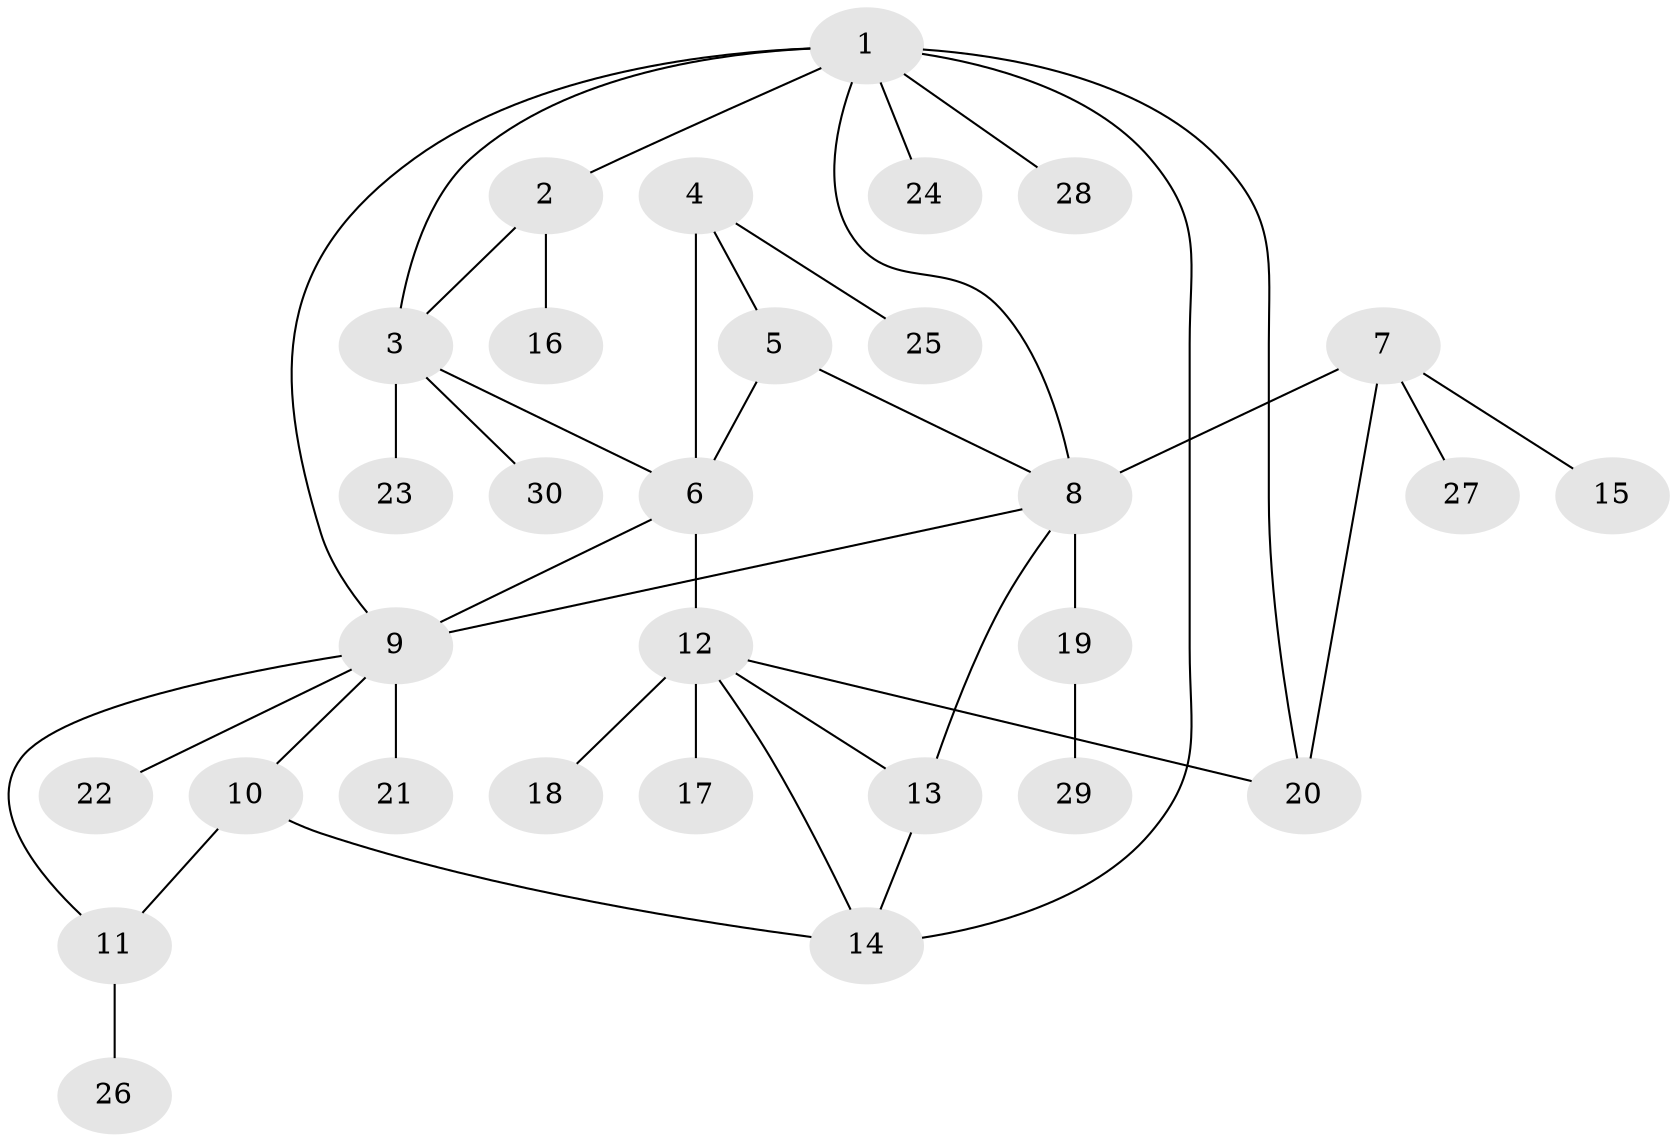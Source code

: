 // original degree distribution, {9: 0.015151515151515152, 3: 0.045454545454545456, 6: 0.030303030303030304, 5: 0.06060606060606061, 4: 0.06060606060606061, 8: 0.030303030303030304, 10: 0.015151515151515152, 2: 0.22727272727272727, 1: 0.5151515151515151}
// Generated by graph-tools (version 1.1) at 2025/52/03/04/25 22:52:22]
// undirected, 30 vertices, 41 edges
graph export_dot {
  node [color=gray90,style=filled];
  1;
  2;
  3;
  4;
  5;
  6;
  7;
  8;
  9;
  10;
  11;
  12;
  13;
  14;
  15;
  16;
  17;
  18;
  19;
  20;
  21;
  22;
  23;
  24;
  25;
  26;
  27;
  28;
  29;
  30;
  1 -- 2 [weight=1.0];
  1 -- 3 [weight=1.0];
  1 -- 8 [weight=1.0];
  1 -- 9 [weight=1.0];
  1 -- 14 [weight=1.0];
  1 -- 20 [weight=1.0];
  1 -- 24 [weight=1.0];
  1 -- 28 [weight=1.0];
  2 -- 3 [weight=1.0];
  2 -- 16 [weight=3.0];
  3 -- 6 [weight=1.0];
  3 -- 23 [weight=1.0];
  3 -- 30 [weight=1.0];
  4 -- 5 [weight=1.0];
  4 -- 6 [weight=1.0];
  4 -- 25 [weight=2.0];
  5 -- 6 [weight=1.0];
  5 -- 8 [weight=1.0];
  6 -- 9 [weight=1.0];
  6 -- 12 [weight=3.0];
  7 -- 8 [weight=4.0];
  7 -- 15 [weight=1.0];
  7 -- 20 [weight=1.0];
  7 -- 27 [weight=1.0];
  8 -- 9 [weight=1.0];
  8 -- 13 [weight=1.0];
  8 -- 19 [weight=1.0];
  9 -- 10 [weight=1.0];
  9 -- 11 [weight=1.0];
  9 -- 21 [weight=3.0];
  9 -- 22 [weight=1.0];
  10 -- 11 [weight=1.0];
  10 -- 14 [weight=1.0];
  11 -- 26 [weight=2.0];
  12 -- 13 [weight=1.0];
  12 -- 14 [weight=1.0];
  12 -- 17 [weight=1.0];
  12 -- 18 [weight=1.0];
  12 -- 20 [weight=1.0];
  13 -- 14 [weight=1.0];
  19 -- 29 [weight=1.0];
}
